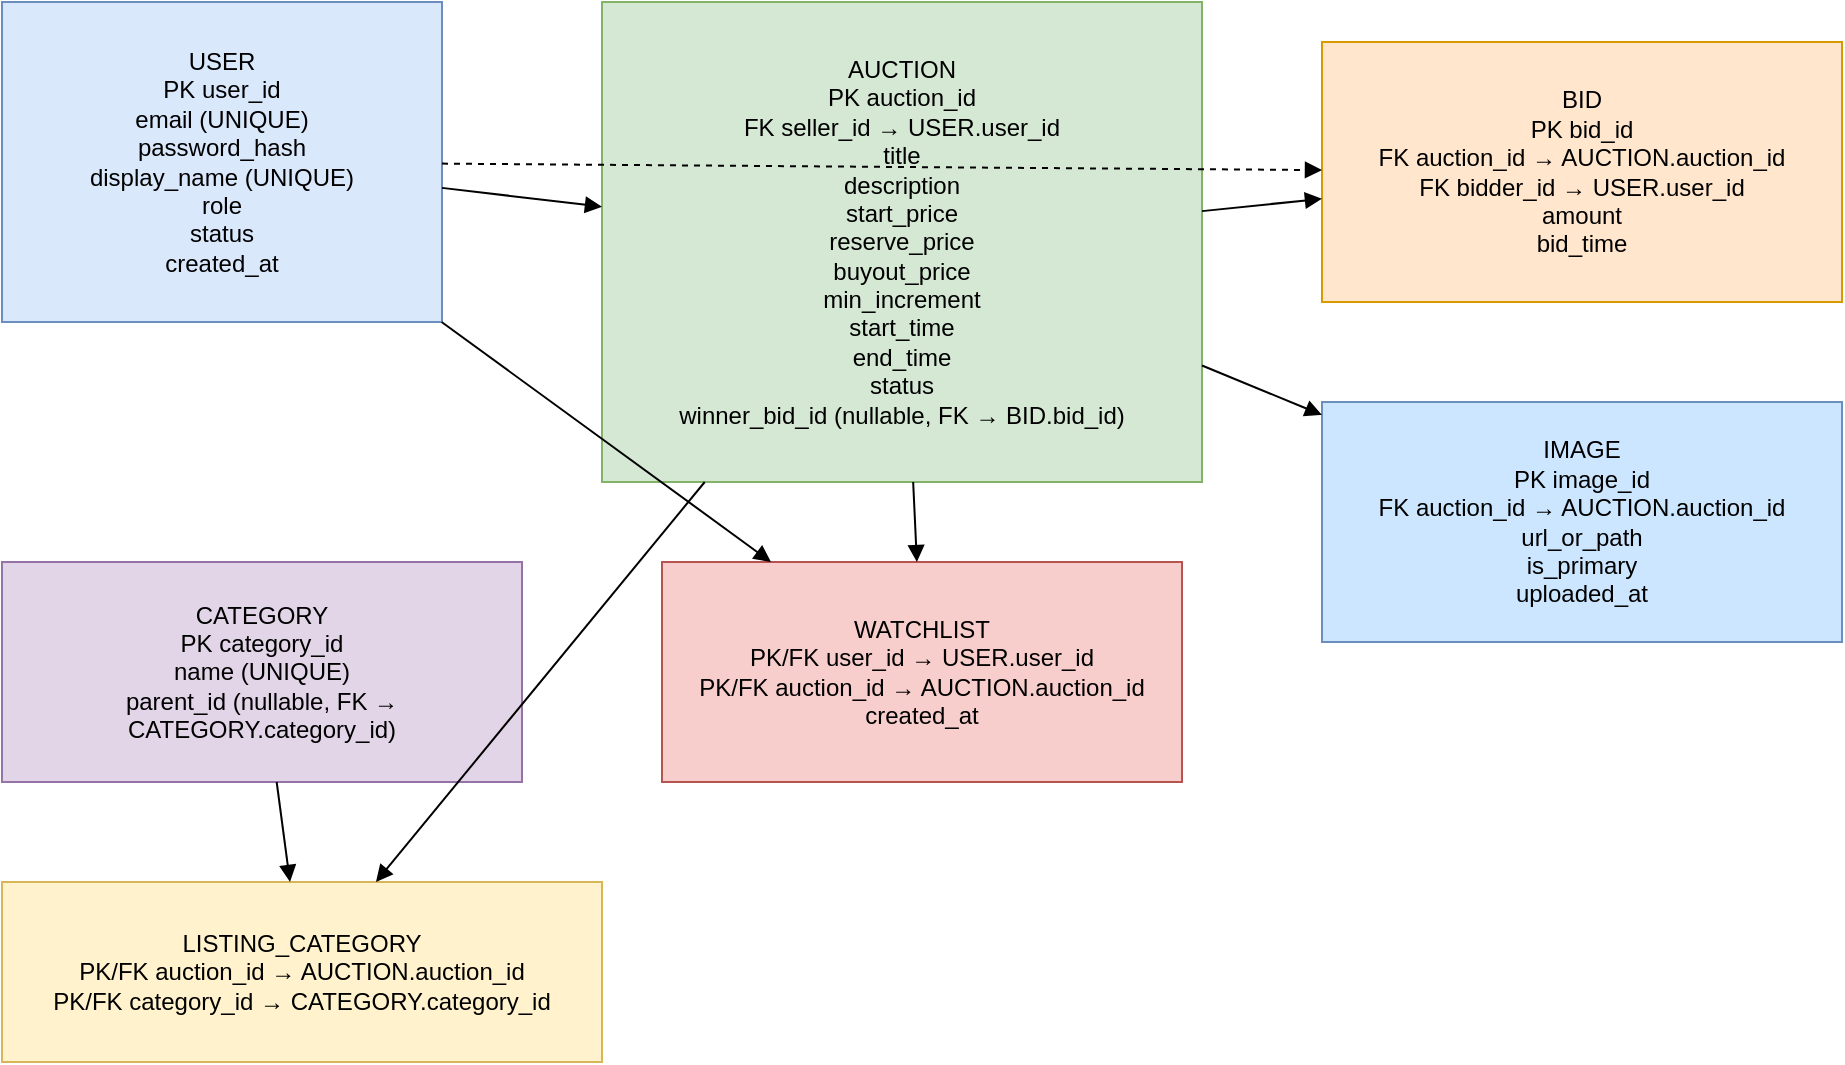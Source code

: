 <mxfile version="28.2.7">
  <diagram name="Auction ER" id="-8ZqSecMvcDT0l8vdErD">
    <mxGraphModel dx="1165" dy="747" grid="1" gridSize="10" guides="1" tooltips="1" connect="1" arrows="1" fold="1" page="1" pageScale="1" pageWidth="827" pageHeight="1169" math="0" shadow="0">
      <root>
        <mxCell id="0" />
        <mxCell id="1" parent="0" />
        <mxCell id="V6aZq2l_zheKsGPByiER-1" value="USER&#xa;PK user_id&#xa;email (UNIQUE)&#xa;password_hash&#xa;display_name (UNIQUE)&#xa;role&#xa;status&#xa;created_at" style="rounded=0;whiteSpace=wrap;html=1;strokeWidth=1;fillColor=#dae8fc;strokeColor=#6c8ebf;" vertex="1" parent="1">
          <mxGeometry x="60" y="60" width="220" height="160" as="geometry" />
        </mxCell>
        <mxCell id="V6aZq2l_zheKsGPByiER-2" value="AUCTION&#xa;PK auction_id&#xa;FK seller_id → USER.user_id&#xa;title&#xa;description&#xa;start_price&#xa;reserve_price&#xa;buyout_price&#xa;min_increment&#xa;start_time&#xa;end_time&#xa;status&#xa;winner_bid_id (nullable, FK → BID.bid_id)" style="rounded=0;whiteSpace=wrap;html=1;strokeWidth=1;fillColor=#d5e8d4;strokeColor=#82b366;" vertex="1" parent="1">
          <mxGeometry x="360" y="60" width="300" height="240" as="geometry" />
        </mxCell>
        <mxCell id="V6aZq2l_zheKsGPByiER-3" value="BID&#xa;PK bid_id&#xa;FK auction_id → AUCTION.auction_id&#xa;FK bidder_id → USER.user_id&#xa;amount&#xa;bid_time" style="rounded=0;whiteSpace=wrap;html=1;strokeWidth=1;fillColor=#ffe6cc;strokeColor=#d79b00;" vertex="1" parent="1">
          <mxGeometry x="720" y="80" width="260" height="130" as="geometry" />
        </mxCell>
        <mxCell id="V6aZq2l_zheKsGPByiER-4" value="WATCHLIST&#xa;PK/FK user_id → USER.user_id&#xa;PK/FK auction_id → AUCTION.auction_id&#xa;created_at" style="rounded=0;whiteSpace=wrap;html=1;strokeWidth=1;fillColor=#f8cecc;strokeColor=#b85450;" vertex="1" parent="1">
          <mxGeometry x="390" y="340" width="260" height="110" as="geometry" />
        </mxCell>
        <mxCell id="V6aZq2l_zheKsGPByiER-5" value="CATEGORY&#xa;PK category_id&#xa;name (UNIQUE)&#xa;parent_id (nullable, FK → CATEGORY.category_id)" style="rounded=0;whiteSpace=wrap;html=1;strokeWidth=1;fillColor=#e1d5e7;strokeColor=#9673a6;" vertex="1" parent="1">
          <mxGeometry x="60" y="340" width="260" height="110" as="geometry" />
        </mxCell>
        <mxCell id="V6aZq2l_zheKsGPByiER-6" value="LISTING_CATEGORY&#xa;PK/FK auction_id → AUCTION.auction_id&#xa;PK/FK category_id → CATEGORY.category_id" style="rounded=0;whiteSpace=wrap;html=1;strokeWidth=1;fillColor=#fff2cc;strokeColor=#d6b656;" vertex="1" parent="1">
          <mxGeometry x="60" y="500" width="300" height="90" as="geometry" />
        </mxCell>
        <mxCell id="V6aZq2l_zheKsGPByiER-7" value="IMAGE&#xa;PK image_id&#xa;FK auction_id → AUCTION.auction_id&#xa;url_or_path&#xa;is_primary&#xa;uploaded_at" style="rounded=0;whiteSpace=wrap;html=1;strokeWidth=1;fillColor=#cce6ff;strokeColor=#6c8ebf;" vertex="1" parent="1">
          <mxGeometry x="720" y="260" width="260" height="120" as="geometry" />
        </mxCell>
        <mxCell id="V6aZq2l_zheKsGPByiER-8" style="endArrow=block;endFill=1;strokeWidth=1;" edge="1" parent="1" source="V6aZq2l_zheKsGPByiER-1" target="V6aZq2l_zheKsGPByiER-2">
          <mxGeometry relative="1" as="geometry" />
        </mxCell>
        <mxCell id="V6aZq2l_zheKsGPByiER-9" style="endArrow=block;endFill=1;strokeWidth=1;" edge="1" parent="1" source="V6aZq2l_zheKsGPByiER-2" target="V6aZq2l_zheKsGPByiER-3">
          <mxGeometry relative="1" as="geometry" />
        </mxCell>
        <mxCell id="V6aZq2l_zheKsGPByiER-10" style="endArrow=block;endFill=1;dashed=1;strokeWidth=1;" edge="1" parent="1" source="V6aZq2l_zheKsGPByiER-1" target="V6aZq2l_zheKsGPByiER-3">
          <mxGeometry relative="1" as="geometry" />
        </mxCell>
        <mxCell id="V6aZq2l_zheKsGPByiER-11" style="endArrow=block;endFill=1;strokeWidth=1;" edge="1" parent="1" source="V6aZq2l_zheKsGPByiER-1" target="V6aZq2l_zheKsGPByiER-4">
          <mxGeometry relative="1" as="geometry" />
        </mxCell>
        <mxCell id="V6aZq2l_zheKsGPByiER-12" style="endArrow=block;endFill=1;strokeWidth=1;" edge="1" parent="1" source="V6aZq2l_zheKsGPByiER-2" target="V6aZq2l_zheKsGPByiER-4">
          <mxGeometry relative="1" as="geometry" />
        </mxCell>
        <mxCell id="V6aZq2l_zheKsGPByiER-13" style="endArrow=block;endFill=1;strokeWidth=1;" edge="1" parent="1" source="V6aZq2l_zheKsGPByiER-2" target="V6aZq2l_zheKsGPByiER-7">
          <mxGeometry relative="1" as="geometry" />
        </mxCell>
        <mxCell id="V6aZq2l_zheKsGPByiER-14" style="endArrow=block;endFill=1;strokeWidth=1;" edge="1" parent="1" source="V6aZq2l_zheKsGPByiER-5" target="V6aZq2l_zheKsGPByiER-6">
          <mxGeometry relative="1" as="geometry" />
        </mxCell>
        <mxCell id="V6aZq2l_zheKsGPByiER-15" style="endArrow=block;endFill=1;strokeWidth=1;" edge="1" parent="1" source="V6aZq2l_zheKsGPByiER-2" target="V6aZq2l_zheKsGPByiER-6">
          <mxGeometry relative="1" as="geometry" />
        </mxCell>
      </root>
    </mxGraphModel>
  </diagram>
</mxfile>
